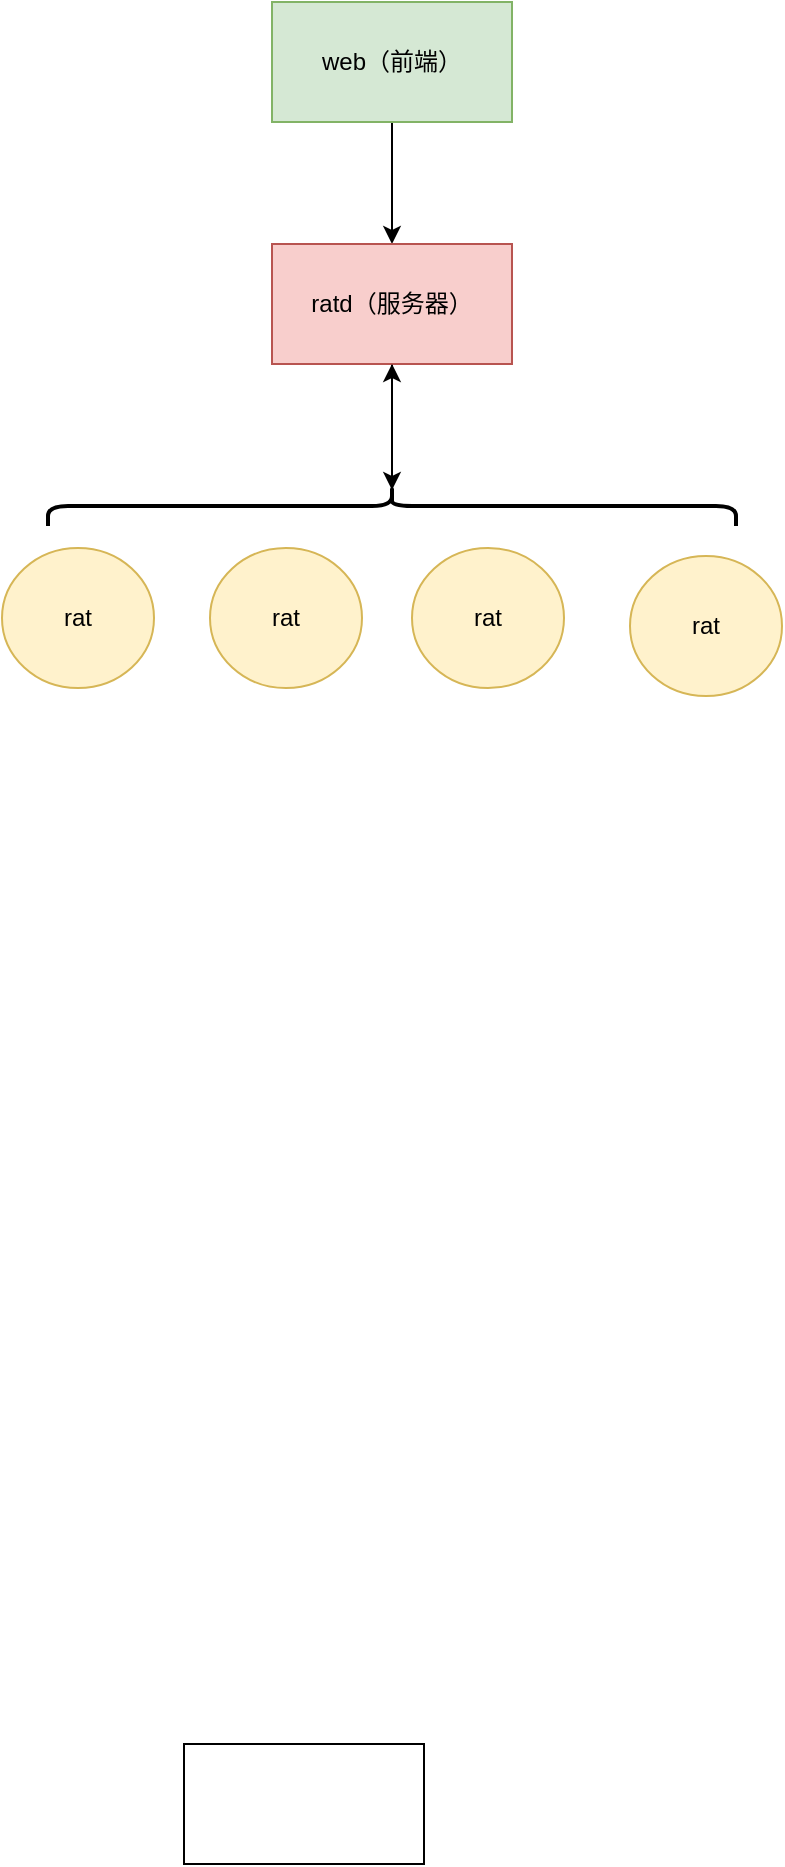 <mxfile version="14.8.5" type="github">
  <diagram id="GWc9btC38aQ4yNk1Iczu" name="第 1 页">
    <mxGraphModel dx="946" dy="563" grid="0" gridSize="10" guides="1" tooltips="1" connect="1" arrows="1" fold="1" page="1" pageScale="1" pageWidth="827" pageHeight="1169" background="#FFFFFF" math="0" shadow="0">
      <root>
        <mxCell id="0" />
        <mxCell id="1" parent="0" />
        <mxCell id="MdlmNHeoN4o8jjcYXCiB-17" style="edgeStyle=orthogonalEdgeStyle;rounded=0;orthogonalLoop=1;jettySize=auto;html=1;" edge="1" parent="1" source="MdlmNHeoN4o8jjcYXCiB-6" target="MdlmNHeoN4o8jjcYXCiB-7">
          <mxGeometry relative="1" as="geometry" />
        </mxCell>
        <mxCell id="MdlmNHeoN4o8jjcYXCiB-6" value="web（前端）" style="rounded=0;whiteSpace=wrap;html=1;fillColor=#d5e8d4;strokeColor=#82b366;" vertex="1" parent="1">
          <mxGeometry x="196" y="54" width="120" height="60" as="geometry" />
        </mxCell>
        <mxCell id="MdlmNHeoN4o8jjcYXCiB-18" style="edgeStyle=orthogonalEdgeStyle;rounded=0;orthogonalLoop=1;jettySize=auto;html=1;entryX=0.1;entryY=0.5;entryDx=0;entryDy=0;entryPerimeter=0;" edge="1" parent="1" source="MdlmNHeoN4o8jjcYXCiB-7" target="MdlmNHeoN4o8jjcYXCiB-14">
          <mxGeometry relative="1" as="geometry" />
        </mxCell>
        <mxCell id="MdlmNHeoN4o8jjcYXCiB-7" value="ratd（服务器）" style="rounded=0;whiteSpace=wrap;html=1;fillColor=#f8cecc;strokeColor=#b85450;" vertex="1" parent="1">
          <mxGeometry x="196" y="175" width="120" height="60" as="geometry" />
        </mxCell>
        <mxCell id="MdlmNHeoN4o8jjcYXCiB-9" value="rat" style="ellipse;whiteSpace=wrap;html=1;fillColor=#fff2cc;strokeColor=#d6b656;" vertex="1" parent="1">
          <mxGeometry x="61" y="327" width="76" height="70" as="geometry" />
        </mxCell>
        <mxCell id="MdlmNHeoN4o8jjcYXCiB-10" value="rat" style="ellipse;whiteSpace=wrap;html=1;fillColor=#fff2cc;strokeColor=#d6b656;" vertex="1" parent="1">
          <mxGeometry x="165" y="327" width="76" height="70" as="geometry" />
        </mxCell>
        <mxCell id="MdlmNHeoN4o8jjcYXCiB-11" value="rat" style="ellipse;whiteSpace=wrap;html=1;fillColor=#fff2cc;strokeColor=#d6b656;" vertex="1" parent="1">
          <mxGeometry x="266" y="327" width="76" height="70" as="geometry" />
        </mxCell>
        <mxCell id="MdlmNHeoN4o8jjcYXCiB-12" value="rat" style="ellipse;whiteSpace=wrap;html=1;fillColor=#fff2cc;strokeColor=#d6b656;" vertex="1" parent="1">
          <mxGeometry x="375" y="331" width="76" height="70" as="geometry" />
        </mxCell>
        <mxCell id="MdlmNHeoN4o8jjcYXCiB-16" style="edgeStyle=orthogonalEdgeStyle;rounded=0;orthogonalLoop=1;jettySize=auto;html=1;entryX=0.5;entryY=1;entryDx=0;entryDy=0;" edge="1" parent="1" source="MdlmNHeoN4o8jjcYXCiB-14" target="MdlmNHeoN4o8jjcYXCiB-7">
          <mxGeometry relative="1" as="geometry" />
        </mxCell>
        <mxCell id="MdlmNHeoN4o8jjcYXCiB-14" value="" style="shape=curlyBracket;whiteSpace=wrap;html=1;rounded=1;flipH=1;direction=south;strokeWidth=2;" vertex="1" parent="1">
          <mxGeometry x="84" y="296" width="344" height="20" as="geometry" />
        </mxCell>
        <mxCell id="MdlmNHeoN4o8jjcYXCiB-19" value="" style="rounded=0;whiteSpace=wrap;html=1;" vertex="1" parent="1">
          <mxGeometry x="152" y="925" width="120" height="60" as="geometry" />
        </mxCell>
      </root>
    </mxGraphModel>
  </diagram>
</mxfile>
